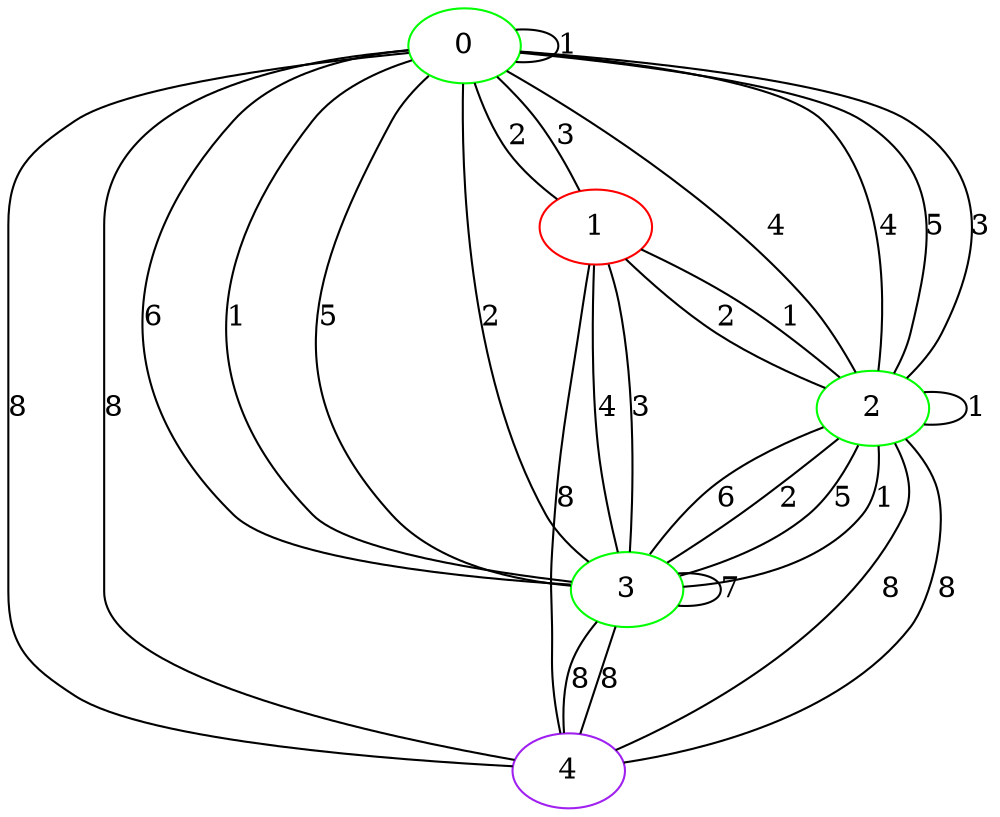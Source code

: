 graph "" {
0 [color=green, weight=2];
1 [color=red, weight=1];
2 [color=green, weight=2];
3 [color=green, weight=2];
4 [color=purple, weight=4];
0 -- 0  [key=0, label=1];
0 -- 1  [key=0, label=3];
0 -- 1  [key=1, label=2];
0 -- 2  [key=0, label=4];
0 -- 2  [key=1, label=5];
0 -- 2  [key=2, label=3];
0 -- 2  [key=3, label=4];
0 -- 3  [key=0, label=6];
0 -- 3  [key=1, label=1];
0 -- 3  [key=2, label=5];
0 -- 3  [key=3, label=2];
0 -- 4  [key=0, label=8];
0 -- 4  [key=1, label=8];
1 -- 2  [key=0, label=1];
1 -- 2  [key=1, label=2];
1 -- 3  [key=0, label=3];
1 -- 3  [key=1, label=4];
1 -- 4  [key=0, label=8];
2 -- 2  [key=0, label=1];
2 -- 3  [key=0, label=2];
2 -- 3  [key=1, label=5];
2 -- 3  [key=2, label=1];
2 -- 3  [key=3, label=6];
2 -- 4  [key=0, label=8];
2 -- 4  [key=1, label=8];
3 -- 3  [key=0, label=7];
3 -- 4  [key=0, label=8];
3 -- 4  [key=1, label=8];
}
